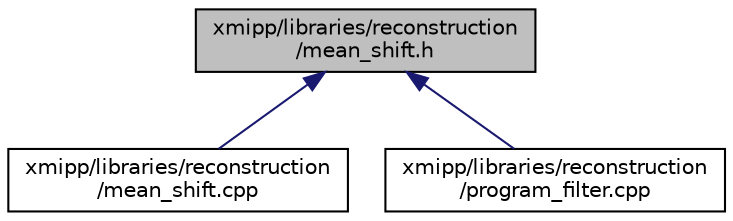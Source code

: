 digraph "xmipp/libraries/reconstruction/mean_shift.h"
{
  edge [fontname="Helvetica",fontsize="10",labelfontname="Helvetica",labelfontsize="10"];
  node [fontname="Helvetica",fontsize="10",shape=record];
  Node64 [label="xmipp/libraries/reconstruction\l/mean_shift.h",height=0.2,width=0.4,color="black", fillcolor="grey75", style="filled", fontcolor="black"];
  Node64 -> Node65 [dir="back",color="midnightblue",fontsize="10",style="solid",fontname="Helvetica"];
  Node65 [label="xmipp/libraries/reconstruction\l/mean_shift.cpp",height=0.2,width=0.4,color="black", fillcolor="white", style="filled",URL="$mean__shift_8cpp.html"];
  Node64 -> Node66 [dir="back",color="midnightblue",fontsize="10",style="solid",fontname="Helvetica"];
  Node66 [label="xmipp/libraries/reconstruction\l/program_filter.cpp",height=0.2,width=0.4,color="black", fillcolor="white", style="filled",URL="$program__filter_8cpp.html"];
}
